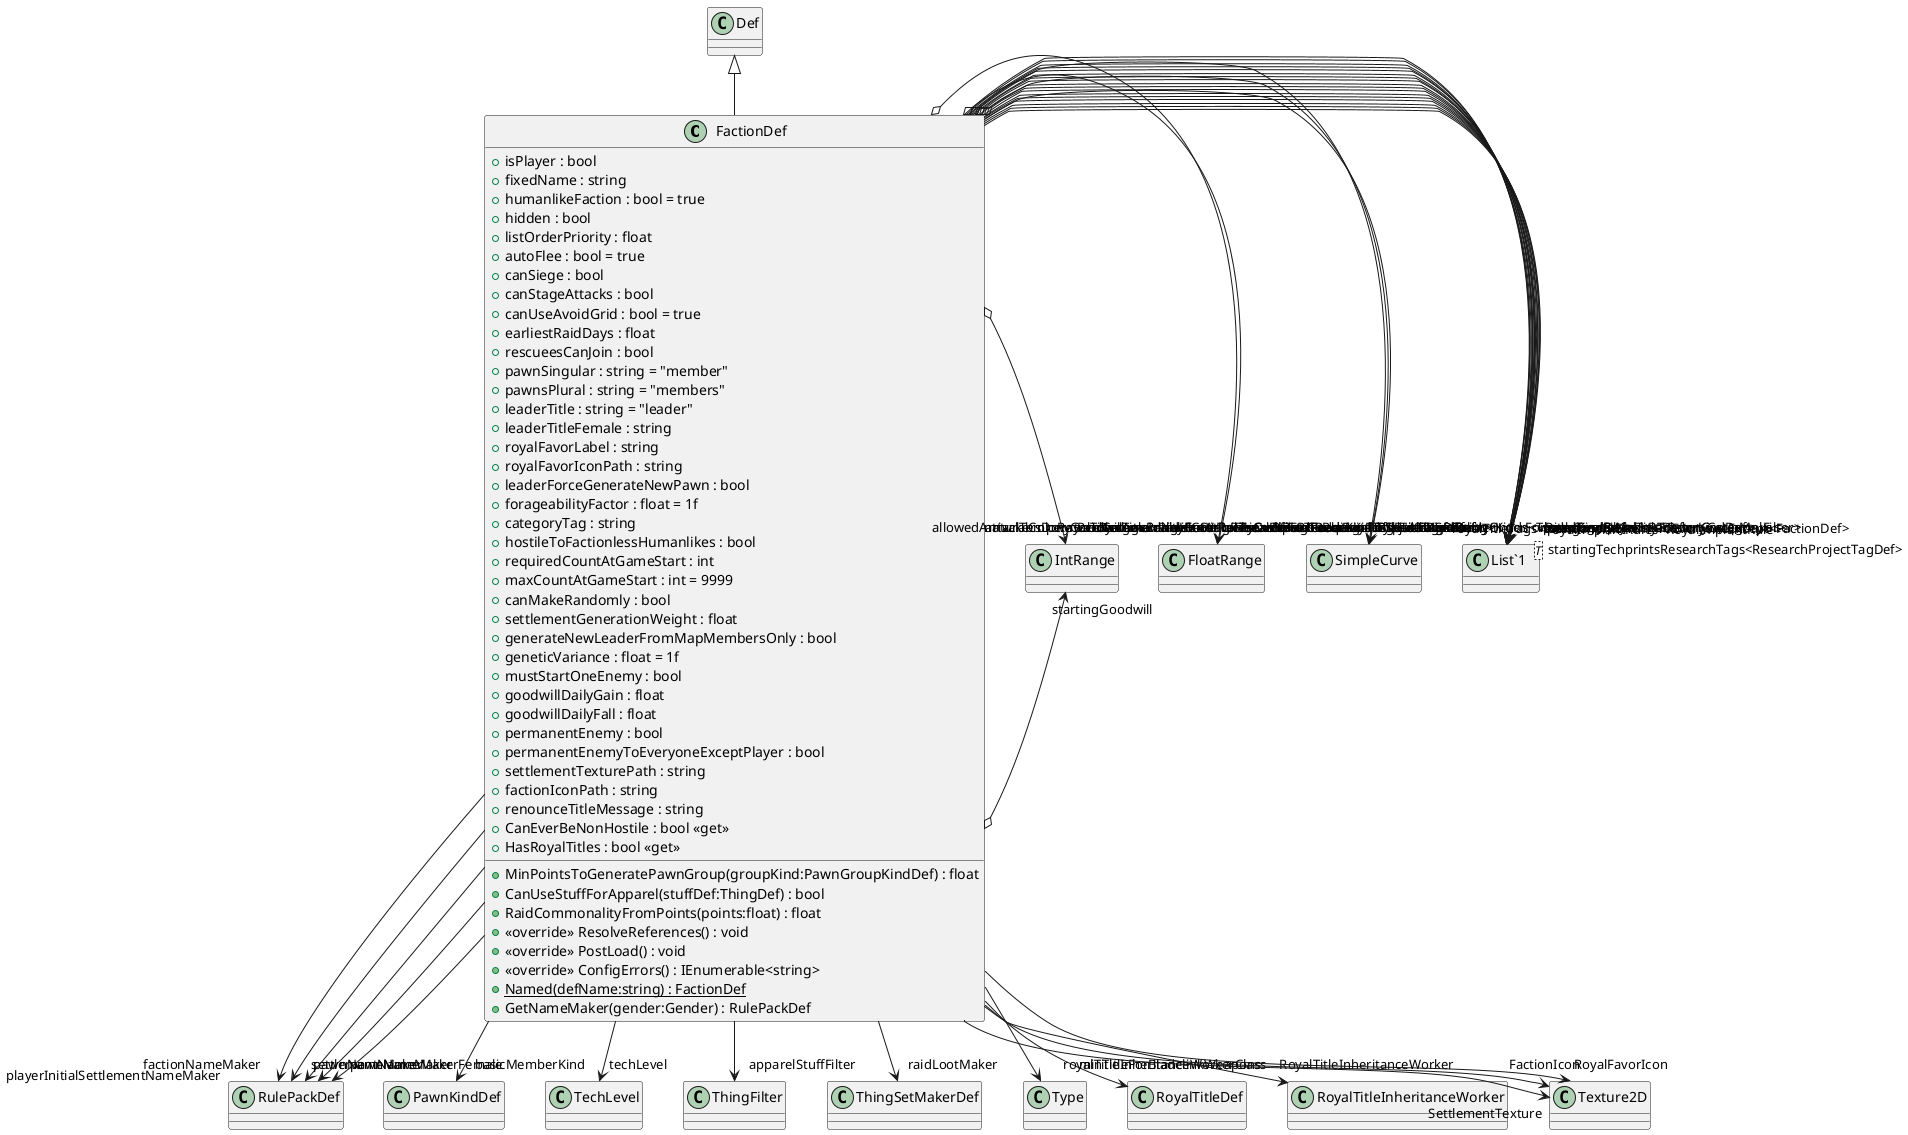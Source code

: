 @startuml
class FactionDef {
    + isPlayer : bool
    + fixedName : string
    + humanlikeFaction : bool = true
    + hidden : bool
    + listOrderPriority : float
    + autoFlee : bool = true
    + canSiege : bool
    + canStageAttacks : bool
    + canUseAvoidGrid : bool = true
    + earliestRaidDays : float
    + rescueesCanJoin : bool
    + pawnSingular : string = "member"
    + pawnsPlural : string = "members"
    + leaderTitle : string = "leader"
    + leaderTitleFemale : string
    + royalFavorLabel : string
    + royalFavorIconPath : string
    + leaderForceGenerateNewPawn : bool
    + forageabilityFactor : float = 1f
    + categoryTag : string
    + hostileToFactionlessHumanlikes : bool
    + requiredCountAtGameStart : int
    + maxCountAtGameStart : int = 9999
    + canMakeRandomly : bool
    + settlementGenerationWeight : float
    + generateNewLeaderFromMapMembersOnly : bool
    + geneticVariance : float = 1f
    + mustStartOneEnemy : bool
    + goodwillDailyGain : float
    + goodwillDailyFall : float
    + permanentEnemy : bool
    + permanentEnemyToEveryoneExceptPlayer : bool
    + settlementTexturePath : string
    + factionIconPath : string
    + renounceTitleMessage : string
    + CanEverBeNonHostile : bool <<get>>
    + HasRoyalTitles : bool <<get>>
    + MinPointsToGeneratePawnGroup(groupKind:PawnGroupKindDef) : float
    + CanUseStuffForApparel(stuffDef:ThingDef) : bool
    + RaidCommonalityFromPoints(points:float) : float
    + <<override>> ResolveReferences() : void
    + <<override>> PostLoad() : void
    + <<override>> ConfigErrors() : IEnumerable<string>
    + {static} Named(defName:string) : FactionDef
    + GetNameMaker(gender:Gender) : RulePackDef
}
class "List`1"<T> {
}
Def <|-- FactionDef
FactionDef --> "factionNameMaker" RulePackDef
FactionDef --> "settlementNameMaker" RulePackDef
FactionDef --> "playerInitialSettlementNameMaker" RulePackDef
FactionDef --> "pawnGroupMakers<PawnGroupMaker>" "List`1"
FactionDef --> "raidCommonalityFromPointsCurve" SimpleCurve
FactionDef o-> "attackersDownPercentageRangeForAutoFlee" FloatRange
FactionDef o-> "allowedArrivalTemperatureRange" FloatRange
FactionDef --> "basicMemberKind" PawnKindDef
FactionDef --> "startingResearchTags<ResearchProjectTagDef>" "List`1"
FactionDef --> "startingTechprintsResearchTags<ResearchProjectTagDef>" "List`1"
FactionDef --> "recipePrerequisiteTags<string>" "List`1"
FactionDef --> "fixedLeaderKinds<PawnKindDef>" "List`1"
FactionDef --> "maxPawnCostPerTotalPointsCurve" SimpleCurve
FactionDef --> "royalTitleTags<string>" "List`1"
FactionDef --> "pawnNameMaker" RulePackDef
FactionDef --> "pawnNameMakerFemale" RulePackDef
FactionDef --> "techLevel" TechLevel
FactionDef --> "backstoryFilters<BackstoryCategoryFilter>" "List`1"
FactionDef o-> "hairTags<string>" "List`1"
FactionDef --> "apparelStuffFilter" ThingFilter
FactionDef --> "raidLootMaker" ThingSetMakerDef
FactionDef o-> "raidLootValueFromPointsCurve" SimpleCurve
FactionDef o-> "caravanTraderKinds<TraderKindDef>" "List`1"
FactionDef o-> "visitorTraderKinds<TraderKindDef>" "List`1"
FactionDef o-> "baseTraderKinds<TraderKindDef>" "List`1"
FactionDef o-> "startingGoodwill" IntRange
FactionDef o-> "naturalColonyGoodwill" IntRange
FactionDef --> "permanentEnemyToEveryoneExcept<FactionDef>" "List`1"
FactionDef --> "colorSpectrum<Color>" "List`1"
FactionDef --> "royalTitleInheritanceRelations<PawnRelationDef>" "List`1"
FactionDef --> "royalTitleInheritanceWorkerClass" Type
FactionDef --> "royalImplantRules<RoyalImplantRule>" "List`1"
FactionDef --> "minTitleForBladelinkWeapons" RoyalTitleDef
FactionDef --> "RoyalTitlesAwardableInSeniorityOrderForReading<RoyalTitleDef>" "List`1"
FactionDef --> "RoyalTitlesAllInSeniorityOrderForReading<RoyalTitleDef>" "List`1"
FactionDef --> "RoyalTitleInheritanceWorker" RoyalTitleInheritanceWorker
FactionDef --> "SettlementTexture" Texture2D
FactionDef --> "FactionIcon" Texture2D
FactionDef --> "RoyalFavorIcon" Texture2D
@enduml
